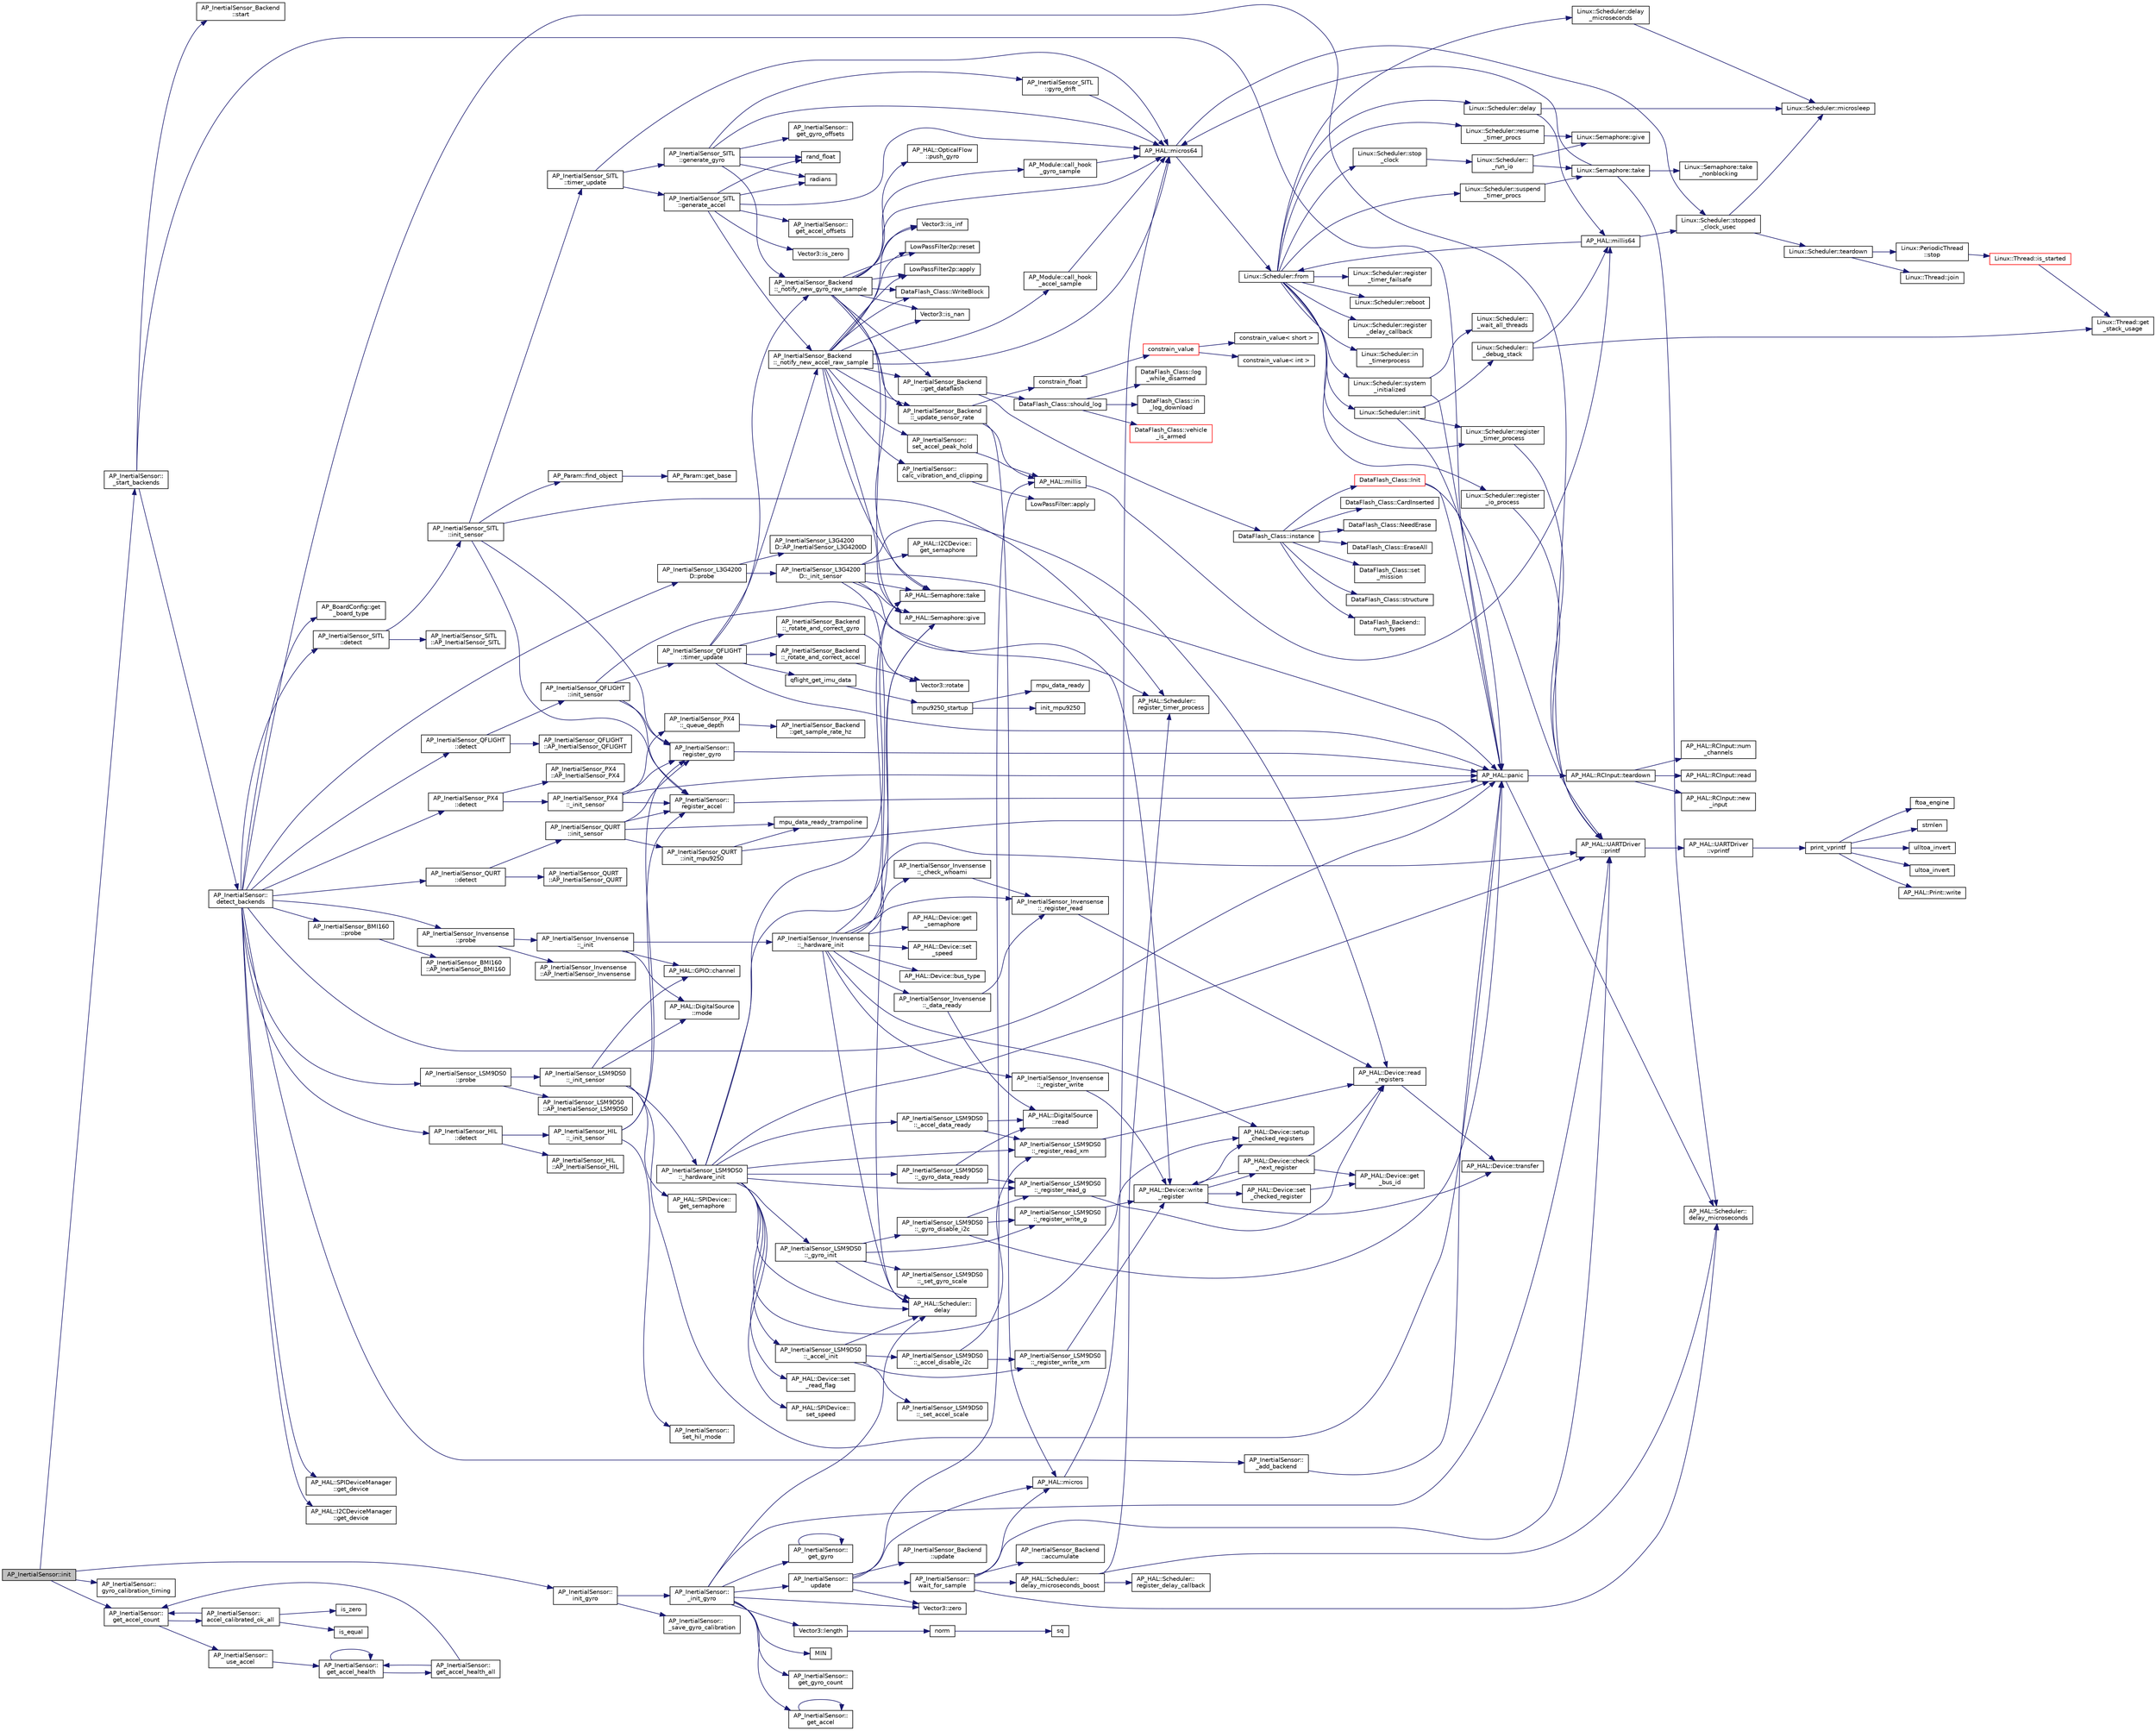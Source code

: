 digraph "AP_InertialSensor::init"
{
 // INTERACTIVE_SVG=YES
  edge [fontname="Helvetica",fontsize="10",labelfontname="Helvetica",labelfontsize="10"];
  node [fontname="Helvetica",fontsize="10",shape=record];
  rankdir="LR";
  Node1 [label="AP_InertialSensor::init",height=0.2,width=0.4,color="black", fillcolor="grey75", style="filled", fontcolor="black"];
  Node1 -> Node2 [color="midnightblue",fontsize="10",style="solid",fontname="Helvetica"];
  Node2 [label="AP_InertialSensor::\l_start_backends",height=0.2,width=0.4,color="black", fillcolor="white", style="filled",URL="$classAP__InertialSensor.html#a9949b7e301b0d7a5f3e59385d2e8d97a"];
  Node2 -> Node3 [color="midnightblue",fontsize="10",style="solid",fontname="Helvetica"];
  Node3 [label="AP_InertialSensor::\ldetect_backends",height=0.2,width=0.4,color="black", fillcolor="white", style="filled",URL="$classAP__InertialSensor.html#a8967734e82a4f472c6d8ddd8db656804"];
  Node3 -> Node4 [color="midnightblue",fontsize="10",style="solid",fontname="Helvetica"];
  Node4 [label="AP_InertialSensor::\l_add_backend",height=0.2,width=0.4,color="black", fillcolor="white", style="filled",URL="$classAP__InertialSensor.html#a3f4ee8162ce5427946348ca9f5f9dcb7"];
  Node4 -> Node5 [color="midnightblue",fontsize="10",style="solid",fontname="Helvetica"];
  Node5 [label="AP_HAL::panic",height=0.2,width=0.4,color="black", fillcolor="white", style="filled",URL="$namespaceAP__HAL.html#a71832f03d849a0c088f04fc98d3c8143"];
  Node5 -> Node6 [color="midnightblue",fontsize="10",style="solid",fontname="Helvetica"];
  Node6 [label="AP_HAL::RCInput::teardown",height=0.2,width=0.4,color="black", fillcolor="white", style="filled",URL="$classAP__HAL_1_1RCInput.html#a2bea13d38f2b9ae8bf5193a3a69f0a31"];
  Node6 -> Node7 [color="midnightblue",fontsize="10",style="solid",fontname="Helvetica"];
  Node7 [label="AP_HAL::RCInput::new\l_input",height=0.2,width=0.4,color="black", fillcolor="white", style="filled",URL="$classAP__HAL_1_1RCInput.html#aee1fade33080edef83dd7db0fad0f7da"];
  Node6 -> Node8 [color="midnightblue",fontsize="10",style="solid",fontname="Helvetica"];
  Node8 [label="AP_HAL::RCInput::num\l_channels",height=0.2,width=0.4,color="black", fillcolor="white", style="filled",URL="$classAP__HAL_1_1RCInput.html#ae55f959c6115c1f41783af3a2b6c4fcd"];
  Node6 -> Node9 [color="midnightblue",fontsize="10",style="solid",fontname="Helvetica"];
  Node9 [label="AP_HAL::RCInput::read",height=0.2,width=0.4,color="black", fillcolor="white", style="filled",URL="$classAP__HAL_1_1RCInput.html#a078fd7e6d2e6a899009ec674a8e03498"];
  Node5 -> Node10 [color="midnightblue",fontsize="10",style="solid",fontname="Helvetica"];
  Node10 [label="AP_HAL::Scheduler::\ldelay_microseconds",height=0.2,width=0.4,color="black", fillcolor="white", style="filled",URL="$classAP__HAL_1_1Scheduler.html#a78c4f1b1f192ac1c99544b6cc8f099b0"];
  Node3 -> Node11 [color="midnightblue",fontsize="10",style="solid",fontname="Helvetica"];
  Node11 [label="AP_InertialSensor_HIL\l::detect",height=0.2,width=0.4,color="black", fillcolor="white", style="filled",URL="$classAP__InertialSensor__HIL.html#abf98ef11debee955ccdc346e87ee520a"];
  Node11 -> Node12 [color="midnightblue",fontsize="10",style="solid",fontname="Helvetica"];
  Node12 [label="AP_InertialSensor_HIL\l::AP_InertialSensor_HIL",height=0.2,width=0.4,color="black", fillcolor="white", style="filled",URL="$classAP__InertialSensor__HIL.html#a9acde39917b18c364e43399f5265480a"];
  Node11 -> Node13 [color="midnightblue",fontsize="10",style="solid",fontname="Helvetica"];
  Node13 [label="AP_InertialSensor_HIL\l::_init_sensor",height=0.2,width=0.4,color="black", fillcolor="white", style="filled",URL="$classAP__InertialSensor__HIL.html#a4b07d4eaf8ae80cb603617a33843afca"];
  Node13 -> Node14 [color="midnightblue",fontsize="10",style="solid",fontname="Helvetica"];
  Node14 [label="AP_InertialSensor::\lregister_gyro",height=0.2,width=0.4,color="black", fillcolor="white", style="filled",URL="$classAP__InertialSensor.html#aa112654466199fa7ba51b2471fefdbd7"];
  Node14 -> Node5 [color="midnightblue",fontsize="10",style="solid",fontname="Helvetica"];
  Node13 -> Node15 [color="midnightblue",fontsize="10",style="solid",fontname="Helvetica"];
  Node15 [label="AP_InertialSensor::\lregister_accel",height=0.2,width=0.4,color="black", fillcolor="white", style="filled",URL="$classAP__InertialSensor.html#a17706ae4e3ef55200ee8b1e5c4ead7ec"];
  Node15 -> Node5 [color="midnightblue",fontsize="10",style="solid",fontname="Helvetica"];
  Node13 -> Node16 [color="midnightblue",fontsize="10",style="solid",fontname="Helvetica"];
  Node16 [label="AP_InertialSensor::\lset_hil_mode",height=0.2,width=0.4,color="black", fillcolor="white", style="filled",URL="$classAP__InertialSensor.html#af26d20af4d59052beb786e684fdd4e65"];
  Node3 -> Node17 [color="midnightblue",fontsize="10",style="solid",fontname="Helvetica"];
  Node17 [label="AP_InertialSensor_SITL\l::detect",height=0.2,width=0.4,color="black", fillcolor="white", style="filled",URL="$classAP__InertialSensor__SITL.html#abc6d58b49a9c2dc04f884f46d948e8ed"];
  Node17 -> Node18 [color="midnightblue",fontsize="10",style="solid",fontname="Helvetica"];
  Node18 [label="AP_InertialSensor_SITL\l::AP_InertialSensor_SITL",height=0.2,width=0.4,color="black", fillcolor="white", style="filled",URL="$classAP__InertialSensor__SITL.html#a60603018eb0ed4e95f94700ccbdfe30b"];
  Node17 -> Node19 [color="midnightblue",fontsize="10",style="solid",fontname="Helvetica"];
  Node19 [label="AP_InertialSensor_SITL\l::init_sensor",height=0.2,width=0.4,color="black", fillcolor="white", style="filled",URL="$classAP__InertialSensor__SITL.html#ac44870551356848abea08bc23b2a3015"];
  Node19 -> Node20 [color="midnightblue",fontsize="10",style="solid",fontname="Helvetica"];
  Node20 [label="AP_Param::find_object",height=0.2,width=0.4,color="black", fillcolor="white", style="filled",URL="$classAP__Param.html#aa5d92cdeea6e6e79ab39f3adb69fc52b"];
  Node20 -> Node21 [color="midnightblue",fontsize="10",style="solid",fontname="Helvetica"];
  Node21 [label="AP_Param::get_base",height=0.2,width=0.4,color="black", fillcolor="white", style="filled",URL="$classAP__Param.html#a1dcc7820ea51e29cfb762387a9212818"];
  Node19 -> Node14 [color="midnightblue",fontsize="10",style="solid",fontname="Helvetica"];
  Node19 -> Node15 [color="midnightblue",fontsize="10",style="solid",fontname="Helvetica"];
  Node19 -> Node22 [color="midnightblue",fontsize="10",style="solid",fontname="Helvetica"];
  Node22 [label="AP_HAL::Scheduler::\lregister_timer_process",height=0.2,width=0.4,color="black", fillcolor="white", style="filled",URL="$classAP__HAL_1_1Scheduler.html#ac2c4230957d5dbd3c2fd104af2794b4f"];
  Node19 -> Node23 [color="midnightblue",fontsize="10",style="solid",fontname="Helvetica"];
  Node23 [label="AP_InertialSensor_SITL\l::timer_update",height=0.2,width=0.4,color="black", fillcolor="white", style="filled",URL="$classAP__InertialSensor__SITL.html#acb53ee7c91782608c30ff3e1c5af13e6"];
  Node23 -> Node24 [color="midnightblue",fontsize="10",style="solid",fontname="Helvetica"];
  Node24 [label="AP_HAL::micros64",height=0.2,width=0.4,color="black", fillcolor="white", style="filled",URL="$namespaceAP__HAL.html#a7aa0ce7625c9680e30ff4a99940907a5"];
  Node24 -> Node25 [color="midnightblue",fontsize="10",style="solid",fontname="Helvetica"];
  Node25 [label="Linux::Scheduler::from",height=0.2,width=0.4,color="black", fillcolor="white", style="filled",URL="$classLinux_1_1Scheduler.html#a53ecaae0fdc72f85bd57c4b0cff93653"];
  Node25 -> Node26 [color="midnightblue",fontsize="10",style="solid",fontname="Helvetica"];
  Node26 [label="Linux::Scheduler::init",height=0.2,width=0.4,color="black", fillcolor="white", style="filled",URL="$classLinux_1_1Scheduler.html#a3d77c332e051c28c83fb07757e7100bd"];
  Node26 -> Node5 [color="midnightblue",fontsize="10",style="solid",fontname="Helvetica"];
  Node26 -> Node27 [color="midnightblue",fontsize="10",style="solid",fontname="Helvetica"];
  Node27 [label="Linux::Scheduler::register\l_timer_process",height=0.2,width=0.4,color="black", fillcolor="white", style="filled",URL="$classLinux_1_1Scheduler.html#a02a34a123dfebaf360f7010745e1e646"];
  Node27 -> Node28 [color="midnightblue",fontsize="10",style="solid",fontname="Helvetica"];
  Node28 [label="AP_HAL::UARTDriver\l::printf",height=0.2,width=0.4,color="black", fillcolor="white", style="filled",URL="$classAP__HAL_1_1UARTDriver.html#a6ceedc792594e59fc7d80b39a435f027"];
  Node28 -> Node29 [color="midnightblue",fontsize="10",style="solid",fontname="Helvetica"];
  Node29 [label="AP_HAL::UARTDriver\l::vprintf",height=0.2,width=0.4,color="black", fillcolor="white", style="filled",URL="$classAP__HAL_1_1UARTDriver.html#aa8abfb6d6641299472c29ac1edde559f"];
  Node29 -> Node30 [color="midnightblue",fontsize="10",style="solid",fontname="Helvetica"];
  Node30 [label="print_vprintf",height=0.2,width=0.4,color="black", fillcolor="white", style="filled",URL="$print__vprintf_8cpp.html#a1534eaeab54696df96975b56d9f49212"];
  Node30 -> Node31 [color="midnightblue",fontsize="10",style="solid",fontname="Helvetica"];
  Node31 [label="AP_HAL::Print::write",height=0.2,width=0.4,color="black", fillcolor="white", style="filled",URL="$classAP__HAL_1_1Print.html#acc65391952a43334f8f5c9bef341f501"];
  Node30 -> Node32 [color="midnightblue",fontsize="10",style="solid",fontname="Helvetica"];
  Node32 [label="ftoa_engine",height=0.2,width=0.4,color="black", fillcolor="white", style="filled",URL="$ftoa__engine_8cpp.html#a1c28234da8f20b43c85890d4bb452947"];
  Node30 -> Node33 [color="midnightblue",fontsize="10",style="solid",fontname="Helvetica"];
  Node33 [label="strnlen",height=0.2,width=0.4,color="black", fillcolor="white", style="filled",URL="$replace_8cpp.html#a880bcc7b85a09e6254691bebd5344b51"];
  Node30 -> Node34 [color="midnightblue",fontsize="10",style="solid",fontname="Helvetica"];
  Node34 [label="ulltoa_invert",height=0.2,width=0.4,color="black", fillcolor="white", style="filled",URL="$utoa__invert_8cpp.html#a34926f552460b47c414ec4d83b32815c"];
  Node30 -> Node35 [color="midnightblue",fontsize="10",style="solid",fontname="Helvetica"];
  Node35 [label="ultoa_invert",height=0.2,width=0.4,color="black", fillcolor="white", style="filled",URL="$utoa__invert_8cpp.html#a5d99bba8e697c1e11da489d88fca8559"];
  Node26 -> Node36 [color="midnightblue",fontsize="10",style="solid",fontname="Helvetica"];
  Node36 [label="Linux::Scheduler::\l_debug_stack",height=0.2,width=0.4,color="black", fillcolor="white", style="filled",URL="$classLinux_1_1Scheduler.html#a163eb7b285c95b1b1d036fc61d723910"];
  Node36 -> Node37 [color="midnightblue",fontsize="10",style="solid",fontname="Helvetica"];
  Node37 [label="AP_HAL::millis64",height=0.2,width=0.4,color="black", fillcolor="white", style="filled",URL="$namespaceAP__HAL.html#a59336c5fceaf28a76d1df1581a87a25d"];
  Node37 -> Node25 [color="midnightblue",fontsize="10",style="solid",fontname="Helvetica"];
  Node37 -> Node38 [color="midnightblue",fontsize="10",style="solid",fontname="Helvetica"];
  Node38 [label="Linux::Scheduler::stopped\l_clock_usec",height=0.2,width=0.4,color="black", fillcolor="white", style="filled",URL="$classLinux_1_1Scheduler.html#a682b4c34f330f66db5ab4aa5d96e13f9"];
  Node38 -> Node39 [color="midnightblue",fontsize="10",style="solid",fontname="Helvetica"];
  Node39 [label="Linux::Scheduler::microsleep",height=0.2,width=0.4,color="black", fillcolor="white", style="filled",URL="$classLinux_1_1Scheduler.html#a647872aff158b510c56862f51f951538"];
  Node38 -> Node40 [color="midnightblue",fontsize="10",style="solid",fontname="Helvetica"];
  Node40 [label="Linux::Scheduler::teardown",height=0.2,width=0.4,color="black", fillcolor="white", style="filled",URL="$classLinux_1_1Scheduler.html#ab373a83d818679432520ea881044b2a7"];
  Node40 -> Node41 [color="midnightblue",fontsize="10",style="solid",fontname="Helvetica"];
  Node41 [label="Linux::PeriodicThread\l::stop",height=0.2,width=0.4,color="black", fillcolor="white", style="filled",URL="$classLinux_1_1PeriodicThread.html#a136aaf6e713f63b246fc4a2905e6e9a1"];
  Node41 -> Node42 [color="midnightblue",fontsize="10",style="solid",fontname="Helvetica"];
  Node42 [label="Linux::Thread::is_started",height=0.2,width=0.4,color="red", fillcolor="white", style="filled",URL="$classLinux_1_1Thread.html#a240d7b48a9a8eb43638f67295a1819e5"];
  Node42 -> Node43 [color="midnightblue",fontsize="10",style="solid",fontname="Helvetica"];
  Node43 [label="Linux::Thread::get\l_stack_usage",height=0.2,width=0.4,color="black", fillcolor="white", style="filled",URL="$classLinux_1_1Thread.html#a6884970a0811ae21953c57fb98aa6e96"];
  Node40 -> Node44 [color="midnightblue",fontsize="10",style="solid",fontname="Helvetica"];
  Node44 [label="Linux::Thread::join",height=0.2,width=0.4,color="black", fillcolor="white", style="filled",URL="$classLinux_1_1Thread.html#a32b7d184279634922e2f3b23b584fbcd"];
  Node36 -> Node43 [color="midnightblue",fontsize="10",style="solid",fontname="Helvetica"];
  Node25 -> Node45 [color="midnightblue",fontsize="10",style="solid",fontname="Helvetica"];
  Node45 [label="Linux::Scheduler::delay",height=0.2,width=0.4,color="black", fillcolor="white", style="filled",URL="$classLinux_1_1Scheduler.html#a14f3239ecbb9889823b20dc9de655c2f"];
  Node45 -> Node37 [color="midnightblue",fontsize="10",style="solid",fontname="Helvetica"];
  Node45 -> Node39 [color="midnightblue",fontsize="10",style="solid",fontname="Helvetica"];
  Node25 -> Node46 [color="midnightblue",fontsize="10",style="solid",fontname="Helvetica"];
  Node46 [label="Linux::Scheduler::delay\l_microseconds",height=0.2,width=0.4,color="black", fillcolor="white", style="filled",URL="$classLinux_1_1Scheduler.html#a4cffd5bcba0175bf49c7aa75ff3bf09a"];
  Node46 -> Node39 [color="midnightblue",fontsize="10",style="solid",fontname="Helvetica"];
  Node25 -> Node47 [color="midnightblue",fontsize="10",style="solid",fontname="Helvetica"];
  Node47 [label="Linux::Scheduler::register\l_delay_callback",height=0.2,width=0.4,color="black", fillcolor="white", style="filled",URL="$classLinux_1_1Scheduler.html#a5cb50b637d5fd3e5f9220bc23db0fb3f"];
  Node25 -> Node27 [color="midnightblue",fontsize="10",style="solid",fontname="Helvetica"];
  Node25 -> Node48 [color="midnightblue",fontsize="10",style="solid",fontname="Helvetica"];
  Node48 [label="Linux::Scheduler::register\l_io_process",height=0.2,width=0.4,color="black", fillcolor="white", style="filled",URL="$classLinux_1_1Scheduler.html#aa2be97cb8686d72cc322fb38f69a940c"];
  Node48 -> Node28 [color="midnightblue",fontsize="10",style="solid",fontname="Helvetica"];
  Node25 -> Node49 [color="midnightblue",fontsize="10",style="solid",fontname="Helvetica"];
  Node49 [label="Linux::Scheduler::suspend\l_timer_procs",height=0.2,width=0.4,color="black", fillcolor="white", style="filled",URL="$classLinux_1_1Scheduler.html#abba967d02c28cb0b16a7cebbff9bc6d6"];
  Node49 -> Node50 [color="midnightblue",fontsize="10",style="solid",fontname="Helvetica"];
  Node50 [label="Linux::Semaphore::take",height=0.2,width=0.4,color="black", fillcolor="white", style="filled",URL="$classLinux_1_1Semaphore.html#afc4c8706abb7e68aa4001ea372dc614e"];
  Node50 -> Node51 [color="midnightblue",fontsize="10",style="solid",fontname="Helvetica"];
  Node51 [label="Linux::Semaphore::take\l_nonblocking",height=0.2,width=0.4,color="black", fillcolor="white", style="filled",URL="$classLinux_1_1Semaphore.html#a561b4f40f3a76335f1a686c2aed526f9"];
  Node50 -> Node24 [color="midnightblue",fontsize="10",style="solid",fontname="Helvetica"];
  Node50 -> Node10 [color="midnightblue",fontsize="10",style="solid",fontname="Helvetica"];
  Node25 -> Node52 [color="midnightblue",fontsize="10",style="solid",fontname="Helvetica"];
  Node52 [label="Linux::Scheduler::resume\l_timer_procs",height=0.2,width=0.4,color="black", fillcolor="white", style="filled",URL="$classLinux_1_1Scheduler.html#aee4e701b92cb4721c4de1bfcdcded70c"];
  Node52 -> Node53 [color="midnightblue",fontsize="10",style="solid",fontname="Helvetica"];
  Node53 [label="Linux::Semaphore::give",height=0.2,width=0.4,color="black", fillcolor="white", style="filled",URL="$classLinux_1_1Semaphore.html#a216f91636f64b57b59d43ef64af91624"];
  Node25 -> Node54 [color="midnightblue",fontsize="10",style="solid",fontname="Helvetica"];
  Node54 [label="Linux::Scheduler::in\l_timerprocess",height=0.2,width=0.4,color="black", fillcolor="white", style="filled",URL="$classLinux_1_1Scheduler.html#af23753e7c6bfa97553db215a64235455"];
  Node25 -> Node55 [color="midnightblue",fontsize="10",style="solid",fontname="Helvetica"];
  Node55 [label="Linux::Scheduler::register\l_timer_failsafe",height=0.2,width=0.4,color="black", fillcolor="white", style="filled",URL="$classLinux_1_1Scheduler.html#ac193459e3575c7a0588fdc72250c2044"];
  Node25 -> Node56 [color="midnightblue",fontsize="10",style="solid",fontname="Helvetica"];
  Node56 [label="Linux::Scheduler::system\l_initialized",height=0.2,width=0.4,color="black", fillcolor="white", style="filled",URL="$classLinux_1_1Scheduler.html#ad6070a7ee637adf5101b1e6b6efbf8f6"];
  Node56 -> Node5 [color="midnightblue",fontsize="10",style="solid",fontname="Helvetica"];
  Node56 -> Node57 [color="midnightblue",fontsize="10",style="solid",fontname="Helvetica"];
  Node57 [label="Linux::Scheduler::\l_wait_all_threads",height=0.2,width=0.4,color="black", fillcolor="white", style="filled",URL="$classLinux_1_1Scheduler.html#ac52c8da3f1f4fd79c50bd64379daf399"];
  Node25 -> Node58 [color="midnightblue",fontsize="10",style="solid",fontname="Helvetica"];
  Node58 [label="Linux::Scheduler::reboot",height=0.2,width=0.4,color="black", fillcolor="white", style="filled",URL="$classLinux_1_1Scheduler.html#ae72cfa66c849ffd882ef518c35c71e69"];
  Node25 -> Node59 [color="midnightblue",fontsize="10",style="solid",fontname="Helvetica"];
  Node59 [label="Linux::Scheduler::stop\l_clock",height=0.2,width=0.4,color="black", fillcolor="white", style="filled",URL="$classLinux_1_1Scheduler.html#a392aebafcdfe9a812e4db4b7a9dcce9c"];
  Node59 -> Node60 [color="midnightblue",fontsize="10",style="solid",fontname="Helvetica"];
  Node60 [label="Linux::Scheduler::\l_run_io",height=0.2,width=0.4,color="black", fillcolor="white", style="filled",URL="$classLinux_1_1Scheduler.html#a70b024d7d0886bf47b46cc3ee310d638"];
  Node60 -> Node50 [color="midnightblue",fontsize="10",style="solid",fontname="Helvetica"];
  Node60 -> Node53 [color="midnightblue",fontsize="10",style="solid",fontname="Helvetica"];
  Node24 -> Node38 [color="midnightblue",fontsize="10",style="solid",fontname="Helvetica"];
  Node23 -> Node61 [color="midnightblue",fontsize="10",style="solid",fontname="Helvetica"];
  Node61 [label="AP_InertialSensor_SITL\l::generate_accel",height=0.2,width=0.4,color="black", fillcolor="white", style="filled",URL="$classAP__InertialSensor__SITL.html#a8d6b8277285c6e8b6013585f403cd588"];
  Node61 -> Node62 [color="midnightblue",fontsize="10",style="solid",fontname="Helvetica"];
  Node62 [label="rand_float",height=0.2,width=0.4,color="black", fillcolor="white", style="filled",URL="$AP__Math_8cpp.html#ab7fb2f11772d144a53f0e75d0615d715"];
  Node61 -> Node63 [color="midnightblue",fontsize="10",style="solid",fontname="Helvetica"];
  Node63 [label="Vector3::is_zero",height=0.2,width=0.4,color="black", fillcolor="white", style="filled",URL="$classVector3.html#a0a3015b68acc33e5ca34bbe122d7fc66"];
  Node61 -> Node64 [color="midnightblue",fontsize="10",style="solid",fontname="Helvetica"];
  Node64 [label="radians",height=0.2,width=0.4,color="black", fillcolor="white", style="filled",URL="$AP__Math_8h.html#a75b14352ec1c95a8276af9a0813cfdc3"];
  Node61 -> Node65 [color="midnightblue",fontsize="10",style="solid",fontname="Helvetica"];
  Node65 [label="AP_InertialSensor::\lget_accel_offsets",height=0.2,width=0.4,color="black", fillcolor="white", style="filled",URL="$classAP__InertialSensor.html#a676ecc5140643be71813993fa62bf6f0"];
  Node61 -> Node66 [color="midnightblue",fontsize="10",style="solid",fontname="Helvetica"];
  Node66 [label="AP_InertialSensor_Backend\l::_notify_new_accel_raw_sample",height=0.2,width=0.4,color="black", fillcolor="white", style="filled",URL="$classAP__InertialSensor__Backend.html#a330d2242c139a6ec3e94e0dd7379df7c"];
  Node66 -> Node67 [color="midnightblue",fontsize="10",style="solid",fontname="Helvetica"];
  Node67 [label="AP_InertialSensor_Backend\l::_update_sensor_rate",height=0.2,width=0.4,color="black", fillcolor="white", style="filled",URL="$classAP__InertialSensor__Backend.html#aa5fffdafc41848b971e3639eef787a2b"];
  Node67 -> Node68 [color="midnightblue",fontsize="10",style="solid",fontname="Helvetica"];
  Node68 [label="AP_HAL::micros",height=0.2,width=0.4,color="black", fillcolor="white", style="filled",URL="$namespaceAP__HAL.html#a8293355e35887733b1fd151aef08a787"];
  Node68 -> Node24 [color="midnightblue",fontsize="10",style="solid",fontname="Helvetica"];
  Node67 -> Node69 [color="midnightblue",fontsize="10",style="solid",fontname="Helvetica"];
  Node69 [label="AP_HAL::millis",height=0.2,width=0.4,color="black", fillcolor="white", style="filled",URL="$namespaceAP__HAL.html#a77dffbb18891996280308e21316ec186"];
  Node69 -> Node37 [color="midnightblue",fontsize="10",style="solid",fontname="Helvetica"];
  Node67 -> Node70 [color="midnightblue",fontsize="10",style="solid",fontname="Helvetica"];
  Node70 [label="constrain_float",height=0.2,width=0.4,color="black", fillcolor="white", style="filled",URL="$AP__Math_8h.html#ad525609d9dba6ffa556a0fbf08a3f9b4"];
  Node70 -> Node71 [color="midnightblue",fontsize="10",style="solid",fontname="Helvetica"];
  Node71 [label="constrain_value",height=0.2,width=0.4,color="red", fillcolor="white", style="filled",URL="$AP__Math_8h.html#a20e8f8671c282c69c1954652b6d61585"];
  Node71 -> Node72 [color="midnightblue",fontsize="10",style="solid",fontname="Helvetica"];
  Node72 [label="constrain_value\< int \>",height=0.2,width=0.4,color="black", fillcolor="white", style="filled",URL="$AP__Math_8cpp.html#a37e8e901754cb9c8e53a8e3030c82c50"];
  Node71 -> Node73 [color="midnightblue",fontsize="10",style="solid",fontname="Helvetica"];
  Node73 [label="constrain_value\< short \>",height=0.2,width=0.4,color="black", fillcolor="white", style="filled",URL="$AP__Math_8cpp.html#afdbe107ec1987d318a6347816fbf2b89"];
  Node66 -> Node74 [color="midnightblue",fontsize="10",style="solid",fontname="Helvetica"];
  Node74 [label="AP_Module::call_hook\l_accel_sample",height=0.2,width=0.4,color="black", fillcolor="white", style="filled",URL="$classAP__Module.html#a2bfac6076fb8ce6b9d0a4d9265cff408"];
  Node74 -> Node24 [color="midnightblue",fontsize="10",style="solid",fontname="Helvetica"];
  Node66 -> Node75 [color="midnightblue",fontsize="10",style="solid",fontname="Helvetica"];
  Node75 [label="AP_InertialSensor::\lcalc_vibration_and_clipping",height=0.2,width=0.4,color="black", fillcolor="white", style="filled",URL="$classAP__InertialSensor.html#a49643a308463775eb7f7f3d8be13a034"];
  Node75 -> Node76 [color="midnightblue",fontsize="10",style="solid",fontname="Helvetica"];
  Node76 [label="LowPassFilter::apply",height=0.2,width=0.4,color="black", fillcolor="white", style="filled",URL="$classLowPassFilter.html#aa390849d2e18ff3287f92b89d8657841"];
  Node66 -> Node77 [color="midnightblue",fontsize="10",style="solid",fontname="Helvetica"];
  Node77 [label="AP_HAL::Semaphore::take",height=0.2,width=0.4,color="black", fillcolor="white", style="filled",URL="$classAP__HAL_1_1Semaphore.html#abd3a0affad8bb211981a979f30386589"];
  Node66 -> Node78 [color="midnightblue",fontsize="10",style="solid",fontname="Helvetica"];
  Node78 [label="LowPassFilter2p::apply",height=0.2,width=0.4,color="black", fillcolor="white", style="filled",URL="$classLowPassFilter2p.html#a98a931a77f5b12f13ecb84fd57a4b7d4"];
  Node66 -> Node79 [color="midnightblue",fontsize="10",style="solid",fontname="Helvetica"];
  Node79 [label="Vector3::is_nan",height=0.2,width=0.4,color="black", fillcolor="white", style="filled",URL="$classVector3.html#a076ee3d40e645623b54650cca5ae6df7"];
  Node66 -> Node80 [color="midnightblue",fontsize="10",style="solid",fontname="Helvetica"];
  Node80 [label="Vector3::is_inf",height=0.2,width=0.4,color="black", fillcolor="white", style="filled",URL="$classVector3.html#aa62985d395985b7047835c5fc6ab8092"];
  Node66 -> Node81 [color="midnightblue",fontsize="10",style="solid",fontname="Helvetica"];
  Node81 [label="LowPassFilter2p::reset",height=0.2,width=0.4,color="black", fillcolor="white", style="filled",URL="$classLowPassFilter2p.html#af1bb2eb09cd16b94660d8187ffb7d99b"];
  Node66 -> Node82 [color="midnightblue",fontsize="10",style="solid",fontname="Helvetica"];
  Node82 [label="AP_InertialSensor::\lset_accel_peak_hold",height=0.2,width=0.4,color="black", fillcolor="white", style="filled",URL="$classAP__InertialSensor.html#ab6c1ac320a391b320ddaa5ad27265b53"];
  Node82 -> Node69 [color="midnightblue",fontsize="10",style="solid",fontname="Helvetica"];
  Node66 -> Node83 [color="midnightblue",fontsize="10",style="solid",fontname="Helvetica"];
  Node83 [label="AP_HAL::Semaphore::give",height=0.2,width=0.4,color="black", fillcolor="white", style="filled",URL="$classAP__HAL_1_1Semaphore.html#afcdbf03d5bea9d83037acc93bfaea7ce"];
  Node66 -> Node84 [color="midnightblue",fontsize="10",style="solid",fontname="Helvetica"];
  Node84 [label="AP_InertialSensor_Backend\l::get_dataflash",height=0.2,width=0.4,color="black", fillcolor="white", style="filled",URL="$classAP__InertialSensor__Backend.html#a6c878a16f5530684e2e1644a374756ca"];
  Node84 -> Node85 [color="midnightblue",fontsize="10",style="solid",fontname="Helvetica"];
  Node85 [label="DataFlash_Class::instance",height=0.2,width=0.4,color="black", fillcolor="white", style="filled",URL="$classDataFlash__Class.html#af898b7f68e05b5d2a6eaf53d2c178983"];
  Node85 -> Node86 [color="midnightblue",fontsize="10",style="solid",fontname="Helvetica"];
  Node86 [label="DataFlash_Class::set\l_mission",height=0.2,width=0.4,color="black", fillcolor="white", style="filled",URL="$classDataFlash__Class.html#a95bf3cac993c1ee326acc6447e99d875"];
  Node85 -> Node87 [color="midnightblue",fontsize="10",style="solid",fontname="Helvetica"];
  Node87 [label="DataFlash_Class::Init",height=0.2,width=0.4,color="red", fillcolor="white", style="filled",URL="$classDataFlash__Class.html#aabebe7ff9db07e2890274fceaa81b063"];
  Node87 -> Node5 [color="midnightblue",fontsize="10",style="solid",fontname="Helvetica"];
  Node87 -> Node28 [color="midnightblue",fontsize="10",style="solid",fontname="Helvetica"];
  Node85 -> Node88 [color="midnightblue",fontsize="10",style="solid",fontname="Helvetica"];
  Node88 [label="DataFlash_Class::structure",height=0.2,width=0.4,color="black", fillcolor="white", style="filled",URL="$classDataFlash__Class.html#a7ac0e748bbc5c6e72645bb6245257600"];
  Node85 -> Node89 [color="midnightblue",fontsize="10",style="solid",fontname="Helvetica"];
  Node89 [label="DataFlash_Backend::\lnum_types",height=0.2,width=0.4,color="black", fillcolor="white", style="filled",URL="$classDataFlash__Backend.html#a33e7a1703d68bd91ac6782bb10b209f8"];
  Node85 -> Node90 [color="midnightblue",fontsize="10",style="solid",fontname="Helvetica"];
  Node90 [label="DataFlash_Class::CardInserted",height=0.2,width=0.4,color="black", fillcolor="white", style="filled",URL="$classDataFlash__Class.html#a1d18bc15f196f1deb794f9ebd4878da8"];
  Node85 -> Node91 [color="midnightblue",fontsize="10",style="solid",fontname="Helvetica"];
  Node91 [label="DataFlash_Class::NeedErase",height=0.2,width=0.4,color="black", fillcolor="white", style="filled",URL="$classDataFlash__Class.html#a803c6dd673a2eaac58eea2012e57ea17"];
  Node85 -> Node92 [color="midnightblue",fontsize="10",style="solid",fontname="Helvetica"];
  Node92 [label="DataFlash_Class::EraseAll",height=0.2,width=0.4,color="black", fillcolor="white", style="filled",URL="$classDataFlash__Class.html#a53a4a975a3813e9f58ddaaa3b5865a4a"];
  Node84 -> Node93 [color="midnightblue",fontsize="10",style="solid",fontname="Helvetica"];
  Node93 [label="DataFlash_Class::should_log",height=0.2,width=0.4,color="black", fillcolor="white", style="filled",URL="$classDataFlash__Class.html#ad12449b59acdcf6b040af55907089eed"];
  Node93 -> Node94 [color="midnightblue",fontsize="10",style="solid",fontname="Helvetica"];
  Node94 [label="DataFlash_Class::vehicle\l_is_armed",height=0.2,width=0.4,color="red", fillcolor="white", style="filled",URL="$classDataFlash__Class.html#a4ae8e6be0f866326253600ba95a20a47"];
  Node93 -> Node95 [color="midnightblue",fontsize="10",style="solid",fontname="Helvetica"];
  Node95 [label="DataFlash_Class::log\l_while_disarmed",height=0.2,width=0.4,color="black", fillcolor="white", style="filled",URL="$classDataFlash__Class.html#a5e32434ddf454a074dd9638d87e1d934"];
  Node93 -> Node96 [color="midnightblue",fontsize="10",style="solid",fontname="Helvetica"];
  Node96 [label="DataFlash_Class::in\l_log_download",height=0.2,width=0.4,color="black", fillcolor="white", style="filled",URL="$classDataFlash__Class.html#ad0423e11354e9670b7595701fafb7340"];
  Node66 -> Node24 [color="midnightblue",fontsize="10",style="solid",fontname="Helvetica"];
  Node66 -> Node97 [color="midnightblue",fontsize="10",style="solid",fontname="Helvetica"];
  Node97 [label="DataFlash_Class::WriteBlock",height=0.2,width=0.4,color="black", fillcolor="white", style="filled",URL="$classDataFlash__Class.html#aed2efc0f40e155bce78f0a9719279bd0"];
  Node61 -> Node24 [color="midnightblue",fontsize="10",style="solid",fontname="Helvetica"];
  Node23 -> Node98 [color="midnightblue",fontsize="10",style="solid",fontname="Helvetica"];
  Node98 [label="AP_InertialSensor_SITL\l::generate_gyro",height=0.2,width=0.4,color="black", fillcolor="white", style="filled",URL="$classAP__InertialSensor__SITL.html#a884efe3040d8e915376390a36d778398"];
  Node98 -> Node64 [color="midnightblue",fontsize="10",style="solid",fontname="Helvetica"];
  Node98 -> Node99 [color="midnightblue",fontsize="10",style="solid",fontname="Helvetica"];
  Node99 [label="AP_InertialSensor_SITL\l::gyro_drift",height=0.2,width=0.4,color="black", fillcolor="white", style="filled",URL="$classAP__InertialSensor__SITL.html#a8ddcc9af2f03212fc176901e8588b978"];
  Node99 -> Node24 [color="midnightblue",fontsize="10",style="solid",fontname="Helvetica"];
  Node98 -> Node62 [color="midnightblue",fontsize="10",style="solid",fontname="Helvetica"];
  Node98 -> Node100 [color="midnightblue",fontsize="10",style="solid",fontname="Helvetica"];
  Node100 [label="AP_InertialSensor::\lget_gyro_offsets",height=0.2,width=0.4,color="black", fillcolor="white", style="filled",URL="$classAP__InertialSensor.html#a5b17cd4d4b6156fc012976bb5617aa9a"];
  Node98 -> Node101 [color="midnightblue",fontsize="10",style="solid",fontname="Helvetica"];
  Node101 [label="AP_InertialSensor_Backend\l::_notify_new_gyro_raw_sample",height=0.2,width=0.4,color="black", fillcolor="white", style="filled",URL="$classAP__InertialSensor__Backend.html#a32a5d3f083aae76feb1f3e9cbf3cc095"];
  Node101 -> Node67 [color="midnightblue",fontsize="10",style="solid",fontname="Helvetica"];
  Node101 -> Node102 [color="midnightblue",fontsize="10",style="solid",fontname="Helvetica"];
  Node102 [label="AP_Module::call_hook\l_gyro_sample",height=0.2,width=0.4,color="black", fillcolor="white", style="filled",URL="$classAP__Module.html#a4a00c59686d662eb6ead3dce8a56068d"];
  Node102 -> Node24 [color="midnightblue",fontsize="10",style="solid",fontname="Helvetica"];
  Node101 -> Node103 [color="midnightblue",fontsize="10",style="solid",fontname="Helvetica"];
  Node103 [label="AP_HAL::OpticalFlow\l::push_gyro",height=0.2,width=0.4,color="black", fillcolor="white", style="filled",URL="$classAP__HAL_1_1OpticalFlow.html#ae8cd07861adfa776808629206420bdb3"];
  Node101 -> Node77 [color="midnightblue",fontsize="10",style="solid",fontname="Helvetica"];
  Node101 -> Node78 [color="midnightblue",fontsize="10",style="solid",fontname="Helvetica"];
  Node101 -> Node79 [color="midnightblue",fontsize="10",style="solid",fontname="Helvetica"];
  Node101 -> Node80 [color="midnightblue",fontsize="10",style="solid",fontname="Helvetica"];
  Node101 -> Node81 [color="midnightblue",fontsize="10",style="solid",fontname="Helvetica"];
  Node101 -> Node83 [color="midnightblue",fontsize="10",style="solid",fontname="Helvetica"];
  Node101 -> Node84 [color="midnightblue",fontsize="10",style="solid",fontname="Helvetica"];
  Node101 -> Node24 [color="midnightblue",fontsize="10",style="solid",fontname="Helvetica"];
  Node101 -> Node97 [color="midnightblue",fontsize="10",style="solid",fontname="Helvetica"];
  Node98 -> Node24 [color="midnightblue",fontsize="10",style="solid",fontname="Helvetica"];
  Node3 -> Node104 [color="midnightblue",fontsize="10",style="solid",fontname="Helvetica"];
  Node104 [label="AP_InertialSensor_Invensense\l::probe",height=0.2,width=0.4,color="black", fillcolor="white", style="filled",URL="$classAP__InertialSensor__Invensense.html#a8097ce7e76464929d323cfc339ed4ac4"];
  Node104 -> Node105 [color="midnightblue",fontsize="10",style="solid",fontname="Helvetica"];
  Node105 [label="AP_InertialSensor_Invensense\l::AP_InertialSensor_Invensense",height=0.2,width=0.4,color="black", fillcolor="white", style="filled",URL="$classAP__InertialSensor__Invensense.html#a97e4364fb212a0f6e4282a318579ea54"];
  Node104 -> Node106 [color="midnightblue",fontsize="10",style="solid",fontname="Helvetica"];
  Node106 [label="AP_InertialSensor_Invensense\l::_init",height=0.2,width=0.4,color="black", fillcolor="white", style="filled",URL="$classAP__InertialSensor__Invensense.html#aa1f73d88f390dc33a024e74d418fcdbb"];
  Node106 -> Node107 [color="midnightblue",fontsize="10",style="solid",fontname="Helvetica"];
  Node107 [label="AP_HAL::GPIO::channel",height=0.2,width=0.4,color="black", fillcolor="white", style="filled",URL="$classAP__HAL_1_1GPIO.html#a4e8955091af056240f447b68b76725bb"];
  Node106 -> Node108 [color="midnightblue",fontsize="10",style="solid",fontname="Helvetica"];
  Node108 [label="AP_HAL::DigitalSource\l::mode",height=0.2,width=0.4,color="black", fillcolor="white", style="filled",URL="$classAP__HAL_1_1DigitalSource.html#af16b96dab1499f30659a1fd892df6c2d"];
  Node106 -> Node109 [color="midnightblue",fontsize="10",style="solid",fontname="Helvetica"];
  Node109 [label="AP_InertialSensor_Invensense\l::_hardware_init",height=0.2,width=0.4,color="black", fillcolor="white", style="filled",URL="$classAP__InertialSensor__Invensense.html#a21cdfb1a680c3a9ef39a8b0de574551d"];
  Node109 -> Node110 [color="midnightblue",fontsize="10",style="solid",fontname="Helvetica"];
  Node110 [label="AP_HAL::Device::get\l_semaphore",height=0.2,width=0.4,color="black", fillcolor="white", style="filled",URL="$classAP__HAL_1_1Device.html#a9cfca3d6c720115b4c77b21b64a2b8af"];
  Node109 -> Node77 [color="midnightblue",fontsize="10",style="solid",fontname="Helvetica"];
  Node109 -> Node111 [color="midnightblue",fontsize="10",style="solid",fontname="Helvetica"];
  Node111 [label="AP_HAL::Device::setup\l_checked_registers",height=0.2,width=0.4,color="black", fillcolor="white", style="filled",URL="$classAP__HAL_1_1Device.html#a4bad879386bd93b7f2340bff1437d041"];
  Node109 -> Node112 [color="midnightblue",fontsize="10",style="solid",fontname="Helvetica"];
  Node112 [label="AP_HAL::Device::set\l_speed",height=0.2,width=0.4,color="black", fillcolor="white", style="filled",URL="$classAP__HAL_1_1Device.html#ab8df2848215253ccd70298be7bb52339"];
  Node109 -> Node113 [color="midnightblue",fontsize="10",style="solid",fontname="Helvetica"];
  Node113 [label="AP_InertialSensor_Invensense\l::_check_whoami",height=0.2,width=0.4,color="black", fillcolor="white", style="filled",URL="$classAP__InertialSensor__Invensense.html#a0404ba143b7451a0ffb09b410733881b"];
  Node113 -> Node114 [color="midnightblue",fontsize="10",style="solid",fontname="Helvetica"];
  Node114 [label="AP_InertialSensor_Invensense\l::_register_read",height=0.2,width=0.4,color="black", fillcolor="white", style="filled",URL="$classAP__InertialSensor__Invensense.html#ab3565db6e0296bc0515f6d02f80ffade"];
  Node114 -> Node115 [color="midnightblue",fontsize="10",style="solid",fontname="Helvetica"];
  Node115 [label="AP_HAL::Device::read\l_registers",height=0.2,width=0.4,color="black", fillcolor="white", style="filled",URL="$classAP__HAL_1_1Device.html#a66215f964cfb5c7421effdb88a749550"];
  Node115 -> Node116 [color="midnightblue",fontsize="10",style="solid",fontname="Helvetica"];
  Node116 [label="AP_HAL::Device::transfer",height=0.2,width=0.4,color="black", fillcolor="white", style="filled",URL="$classAP__HAL_1_1Device.html#a2af24b5f93b678af718b65a606e538b0"];
  Node109 -> Node83 [color="midnightblue",fontsize="10",style="solid",fontname="Helvetica"];
  Node109 -> Node114 [color="midnightblue",fontsize="10",style="solid",fontname="Helvetica"];
  Node109 -> Node117 [color="midnightblue",fontsize="10",style="solid",fontname="Helvetica"];
  Node117 [label="AP_InertialSensor_Invensense\l::_register_write",height=0.2,width=0.4,color="black", fillcolor="white", style="filled",URL="$classAP__InertialSensor__Invensense.html#ab650abe4789bb0eef9a4c34812e5603e"];
  Node117 -> Node118 [color="midnightblue",fontsize="10",style="solid",fontname="Helvetica"];
  Node118 [label="AP_HAL::Device::write\l_register",height=0.2,width=0.4,color="black", fillcolor="white", style="filled",URL="$classAP__HAL_1_1Device.html#a450d2427d58c09d75c8268f8b808c37b"];
  Node118 -> Node119 [color="midnightblue",fontsize="10",style="solid",fontname="Helvetica"];
  Node119 [label="AP_HAL::Device::set\l_checked_register",height=0.2,width=0.4,color="black", fillcolor="white", style="filled",URL="$classAP__HAL_1_1Device.html#a44b62acec2c1c5d8bf8b9c07f5fe7192"];
  Node119 -> Node120 [color="midnightblue",fontsize="10",style="solid",fontname="Helvetica"];
  Node120 [label="AP_HAL::Device::get\l_bus_id",height=0.2,width=0.4,color="black", fillcolor="white", style="filled",URL="$classAP__HAL_1_1Device.html#a682fd556614308cb02773e94ec8e4b26"];
  Node118 -> Node116 [color="midnightblue",fontsize="10",style="solid",fontname="Helvetica"];
  Node118 -> Node111 [color="midnightblue",fontsize="10",style="solid",fontname="Helvetica"];
  Node118 -> Node121 [color="midnightblue",fontsize="10",style="solid",fontname="Helvetica"];
  Node121 [label="AP_HAL::Device::check\l_next_register",height=0.2,width=0.4,color="black", fillcolor="white", style="filled",URL="$classAP__HAL_1_1Device.html#a81202d89062b62f93bf8d13fa30a86d0"];
  Node121 -> Node115 [color="midnightblue",fontsize="10",style="solid",fontname="Helvetica"];
  Node121 -> Node120 [color="midnightblue",fontsize="10",style="solid",fontname="Helvetica"];
  Node121 -> Node118 [color="midnightblue",fontsize="10",style="solid",fontname="Helvetica"];
  Node109 -> Node122 [color="midnightblue",fontsize="10",style="solid",fontname="Helvetica"];
  Node122 [label="AP_HAL::Scheduler::\ldelay",height=0.2,width=0.4,color="black", fillcolor="white", style="filled",URL="$classAP__HAL_1_1Scheduler.html#ab3175e2e6223ccfe82f957e41cc12b26"];
  Node109 -> Node123 [color="midnightblue",fontsize="10",style="solid",fontname="Helvetica"];
  Node123 [label="AP_HAL::Device::bus_type",height=0.2,width=0.4,color="black", fillcolor="white", style="filled",URL="$classAP__HAL_1_1Device.html#a0e51c1247cf5f1ed2d689263d9c48eae"];
  Node109 -> Node124 [color="midnightblue",fontsize="10",style="solid",fontname="Helvetica"];
  Node124 [label="AP_InertialSensor_Invensense\l::_data_ready",height=0.2,width=0.4,color="black", fillcolor="white", style="filled",URL="$classAP__InertialSensor__Invensense.html#a425c8c056c2e606f472b8c49f4ad99b2"];
  Node124 -> Node125 [color="midnightblue",fontsize="10",style="solid",fontname="Helvetica"];
  Node125 [label="AP_HAL::DigitalSource\l::read",height=0.2,width=0.4,color="black", fillcolor="white", style="filled",URL="$classAP__HAL_1_1DigitalSource.html#a6d155c0e1088e7b045b075c34bc2a13e"];
  Node124 -> Node114 [color="midnightblue",fontsize="10",style="solid",fontname="Helvetica"];
  Node109 -> Node28 [color="midnightblue",fontsize="10",style="solid",fontname="Helvetica"];
  Node3 -> Node126 [color="midnightblue",fontsize="10",style="solid",fontname="Helvetica"];
  Node126 [label="AP_HAL::SPIDeviceManager\l::get_device",height=0.2,width=0.4,color="black", fillcolor="white", style="filled",URL="$classAP__HAL_1_1SPIDeviceManager.html#a84c4a9ff2ae0cdaa9a0bc8a3f0939893"];
  Node3 -> Node127 [color="midnightblue",fontsize="10",style="solid",fontname="Helvetica"];
  Node127 [label="AP_HAL::I2CDeviceManager\l::get_device",height=0.2,width=0.4,color="black", fillcolor="white", style="filled",URL="$classAP__HAL_1_1I2CDeviceManager.html#a28e5d1449e177f16962dd7ccc94df443"];
  Node3 -> Node128 [color="midnightblue",fontsize="10",style="solid",fontname="Helvetica"];
  Node128 [label="AP_BoardConfig::get\l_board_type",height=0.2,width=0.4,color="black", fillcolor="white", style="filled",URL="$classAP__BoardConfig.html#a8a3185c191ab40fd95ceeadd8a5b0cf9"];
  Node3 -> Node129 [color="midnightblue",fontsize="10",style="solid",fontname="Helvetica"];
  Node129 [label="AP_InertialSensor_LSM9DS0\l::probe",height=0.2,width=0.4,color="black", fillcolor="white", style="filled",URL="$classAP__InertialSensor__LSM9DS0.html#a6db12d4ebd2c0ad24a75a80aca711db2"];
  Node129 -> Node130 [color="midnightblue",fontsize="10",style="solid",fontname="Helvetica"];
  Node130 [label="AP_InertialSensor_LSM9DS0\l::AP_InertialSensor_LSM9DS0",height=0.2,width=0.4,color="black", fillcolor="white", style="filled",URL="$classAP__InertialSensor__LSM9DS0.html#ae22cedf8c3c61fc38e9a18e5142110a8"];
  Node129 -> Node131 [color="midnightblue",fontsize="10",style="solid",fontname="Helvetica"];
  Node131 [label="AP_InertialSensor_LSM9DS0\l::_init_sensor",height=0.2,width=0.4,color="black", fillcolor="white", style="filled",URL="$classAP__InertialSensor__LSM9DS0.html#a62227996a40da07a9733ace45b6b0c71"];
  Node131 -> Node132 [color="midnightblue",fontsize="10",style="solid",fontname="Helvetica"];
  Node132 [label="AP_HAL::SPIDevice::\lget_semaphore",height=0.2,width=0.4,color="black", fillcolor="white", style="filled",URL="$classAP__HAL_1_1SPIDevice.html#af41e5987b93020cd1c50f8e0954e3d7f"];
  Node131 -> Node107 [color="midnightblue",fontsize="10",style="solid",fontname="Helvetica"];
  Node131 -> Node5 [color="midnightblue",fontsize="10",style="solid",fontname="Helvetica"];
  Node131 -> Node108 [color="midnightblue",fontsize="10",style="solid",fontname="Helvetica"];
  Node131 -> Node133 [color="midnightblue",fontsize="10",style="solid",fontname="Helvetica"];
  Node133 [label="AP_InertialSensor_LSM9DS0\l::_hardware_init",height=0.2,width=0.4,color="black", fillcolor="white", style="filled",URL="$classAP__InertialSensor__LSM9DS0.html#acb102d8d40344dc71c8332ddbb45cb73"];
  Node133 -> Node77 [color="midnightblue",fontsize="10",style="solid",fontname="Helvetica"];
  Node133 -> Node134 [color="midnightblue",fontsize="10",style="solid",fontname="Helvetica"];
  Node134 [label="AP_HAL::Device::set\l_read_flag",height=0.2,width=0.4,color="black", fillcolor="white", style="filled",URL="$classAP__HAL_1_1Device.html#a6c8b7e6a3f0370d19a1c7868a36a5363"];
  Node133 -> Node135 [color="midnightblue",fontsize="10",style="solid",fontname="Helvetica"];
  Node135 [label="AP_InertialSensor_LSM9DS0\l::_register_read_g",height=0.2,width=0.4,color="black", fillcolor="white", style="filled",URL="$classAP__InertialSensor__LSM9DS0.html#a9471a5e1bd8764e4b66b071017e6885c"];
  Node135 -> Node115 [color="midnightblue",fontsize="10",style="solid",fontname="Helvetica"];
  Node133 -> Node28 [color="midnightblue",fontsize="10",style="solid",fontname="Helvetica"];
  Node133 -> Node136 [color="midnightblue",fontsize="10",style="solid",fontname="Helvetica"];
  Node136 [label="AP_InertialSensor_LSM9DS0\l::_register_read_xm",height=0.2,width=0.4,color="black", fillcolor="white", style="filled",URL="$classAP__InertialSensor__LSM9DS0.html#ab9f65816db245bc851eee9ef4548295e"];
  Node136 -> Node115 [color="midnightblue",fontsize="10",style="solid",fontname="Helvetica"];
  Node133 -> Node111 [color="midnightblue",fontsize="10",style="solid",fontname="Helvetica"];
  Node133 -> Node137 [color="midnightblue",fontsize="10",style="solid",fontname="Helvetica"];
  Node137 [label="AP_HAL::SPIDevice::\lset_speed",height=0.2,width=0.4,color="black", fillcolor="white", style="filled",URL="$classAP__HAL_1_1SPIDevice.html#ac9e6496ba15d047117d7e9dbf980d0f9"];
  Node133 -> Node138 [color="midnightblue",fontsize="10",style="solid",fontname="Helvetica"];
  Node138 [label="AP_InertialSensor_LSM9DS0\l::_gyro_init",height=0.2,width=0.4,color="black", fillcolor="white", style="filled",URL="$classAP__InertialSensor__LSM9DS0.html#a3ea0c053fc2c57d0fd57f78011c6959a"];
  Node138 -> Node139 [color="midnightblue",fontsize="10",style="solid",fontname="Helvetica"];
  Node139 [label="AP_InertialSensor_LSM9DS0\l::_gyro_disable_i2c",height=0.2,width=0.4,color="black", fillcolor="white", style="filled",URL="$classAP__InertialSensor__LSM9DS0.html#ad73f9082af348d0efa5dc44ff21718b6"];
  Node139 -> Node135 [color="midnightblue",fontsize="10",style="solid",fontname="Helvetica"];
  Node139 -> Node140 [color="midnightblue",fontsize="10",style="solid",fontname="Helvetica"];
  Node140 [label="AP_InertialSensor_LSM9DS0\l::_register_write_g",height=0.2,width=0.4,color="black", fillcolor="white", style="filled",URL="$classAP__InertialSensor__LSM9DS0.html#ade811c5be7fd258cac5ef5a7ed65f7fc"];
  Node140 -> Node118 [color="midnightblue",fontsize="10",style="solid",fontname="Helvetica"];
  Node139 -> Node5 [color="midnightblue",fontsize="10",style="solid",fontname="Helvetica"];
  Node138 -> Node122 [color="midnightblue",fontsize="10",style="solid",fontname="Helvetica"];
  Node138 -> Node140 [color="midnightblue",fontsize="10",style="solid",fontname="Helvetica"];
  Node138 -> Node141 [color="midnightblue",fontsize="10",style="solid",fontname="Helvetica"];
  Node141 [label="AP_InertialSensor_LSM9DS0\l::_set_gyro_scale",height=0.2,width=0.4,color="black", fillcolor="white", style="filled",URL="$classAP__InertialSensor__LSM9DS0.html#a075494af8d8d41e2e130fb11e224a3cb"];
  Node133 -> Node142 [color="midnightblue",fontsize="10",style="solid",fontname="Helvetica"];
  Node142 [label="AP_InertialSensor_LSM9DS0\l::_accel_init",height=0.2,width=0.4,color="black", fillcolor="white", style="filled",URL="$classAP__InertialSensor__LSM9DS0.html#aaf475e872a0f8700eeaae195ea69f097"];
  Node142 -> Node143 [color="midnightblue",fontsize="10",style="solid",fontname="Helvetica"];
  Node143 [label="AP_InertialSensor_LSM9DS0\l::_accel_disable_i2c",height=0.2,width=0.4,color="black", fillcolor="white", style="filled",URL="$classAP__InertialSensor__LSM9DS0.html#a187f65cbf8ce4549baf7c52349ac721f"];
  Node143 -> Node136 [color="midnightblue",fontsize="10",style="solid",fontname="Helvetica"];
  Node143 -> Node144 [color="midnightblue",fontsize="10",style="solid",fontname="Helvetica"];
  Node144 [label="AP_InertialSensor_LSM9DS0\l::_register_write_xm",height=0.2,width=0.4,color="black", fillcolor="white", style="filled",URL="$classAP__InertialSensor__LSM9DS0.html#add7c74ac246770ed2912f0d6efe64703"];
  Node144 -> Node118 [color="midnightblue",fontsize="10",style="solid",fontname="Helvetica"];
  Node142 -> Node122 [color="midnightblue",fontsize="10",style="solid",fontname="Helvetica"];
  Node142 -> Node144 [color="midnightblue",fontsize="10",style="solid",fontname="Helvetica"];
  Node142 -> Node145 [color="midnightblue",fontsize="10",style="solid",fontname="Helvetica"];
  Node145 [label="AP_InertialSensor_LSM9DS0\l::_set_accel_scale",height=0.2,width=0.4,color="black", fillcolor="white", style="filled",URL="$classAP__InertialSensor__LSM9DS0.html#a817da7e3f5b91c983fefec3c81b3ccae"];
  Node133 -> Node122 [color="midnightblue",fontsize="10",style="solid",fontname="Helvetica"];
  Node133 -> Node146 [color="midnightblue",fontsize="10",style="solid",fontname="Helvetica"];
  Node146 [label="AP_InertialSensor_LSM9DS0\l::_accel_data_ready",height=0.2,width=0.4,color="black", fillcolor="white", style="filled",URL="$classAP__InertialSensor__LSM9DS0.html#aec37c46f246a7d601507f1d533e4f7b5"];
  Node146 -> Node125 [color="midnightblue",fontsize="10",style="solid",fontname="Helvetica"];
  Node146 -> Node136 [color="midnightblue",fontsize="10",style="solid",fontname="Helvetica"];
  Node133 -> Node147 [color="midnightblue",fontsize="10",style="solid",fontname="Helvetica"];
  Node147 [label="AP_InertialSensor_LSM9DS0\l::_gyro_data_ready",height=0.2,width=0.4,color="black", fillcolor="white", style="filled",URL="$classAP__InertialSensor__LSM9DS0.html#ad7f55ec578a4b246947539cf8ed5b0a5"];
  Node147 -> Node125 [color="midnightblue",fontsize="10",style="solid",fontname="Helvetica"];
  Node147 -> Node135 [color="midnightblue",fontsize="10",style="solid",fontname="Helvetica"];
  Node133 -> Node83 [color="midnightblue",fontsize="10",style="solid",fontname="Helvetica"];
  Node3 -> Node148 [color="midnightblue",fontsize="10",style="solid",fontname="Helvetica"];
  Node148 [label="AP_InertialSensor_PX4\l::detect",height=0.2,width=0.4,color="black", fillcolor="white", style="filled",URL="$classAP__InertialSensor__PX4.html#a7e0a8d5f569f58343aa4d2c1c217a3bc"];
  Node148 -> Node149 [color="midnightblue",fontsize="10",style="solid",fontname="Helvetica"];
  Node149 [label="AP_InertialSensor_PX4\l::AP_InertialSensor_PX4",height=0.2,width=0.4,color="black", fillcolor="white", style="filled",URL="$classAP__InertialSensor__PX4.html#a39c9d67669457b2dddc73209bec40957"];
  Node148 -> Node150 [color="midnightblue",fontsize="10",style="solid",fontname="Helvetica"];
  Node150 [label="AP_InertialSensor_PX4\l::_init_sensor",height=0.2,width=0.4,color="black", fillcolor="white", style="filled",URL="$classAP__InertialSensor__PX4.html#a1151175435b1b3c211040058fe5462d9"];
  Node150 -> Node151 [color="midnightblue",fontsize="10",style="solid",fontname="Helvetica"];
  Node151 [label="AP_InertialSensor_PX4\l::_queue_depth",height=0.2,width=0.4,color="black", fillcolor="white", style="filled",URL="$classAP__InertialSensor__PX4.html#a741122dbb9c2c53f63d42d0719424a65"];
  Node151 -> Node152 [color="midnightblue",fontsize="10",style="solid",fontname="Helvetica"];
  Node152 [label="AP_InertialSensor_Backend\l::get_sample_rate_hz",height=0.2,width=0.4,color="black", fillcolor="white", style="filled",URL="$classAP__InertialSensor__Backend.html#a28b3bb23c5310c8691b897875523d75c"];
  Node150 -> Node5 [color="midnightblue",fontsize="10",style="solid",fontname="Helvetica"];
  Node150 -> Node14 [color="midnightblue",fontsize="10",style="solid",fontname="Helvetica"];
  Node150 -> Node15 [color="midnightblue",fontsize="10",style="solid",fontname="Helvetica"];
  Node3 -> Node153 [color="midnightblue",fontsize="10",style="solid",fontname="Helvetica"];
  Node153 [label="AP_InertialSensor_L3G4200\lD::probe",height=0.2,width=0.4,color="black", fillcolor="white", style="filled",URL="$classAP__InertialSensor__L3G4200D.html#aa262f132b6aabdab5fda4cb9a730655a"];
  Node153 -> Node154 [color="midnightblue",fontsize="10",style="solid",fontname="Helvetica"];
  Node154 [label="AP_InertialSensor_L3G4200\lD::AP_InertialSensor_L3G4200D",height=0.2,width=0.4,color="black", fillcolor="white", style="filled",URL="$classAP__InertialSensor__L3G4200D.html#a60b469ef03ce620ccdf125da71b71afd"];
  Node153 -> Node155 [color="midnightblue",fontsize="10",style="solid",fontname="Helvetica"];
  Node155 [label="AP_InertialSensor_L3G4200\lD::_init_sensor",height=0.2,width=0.4,color="black", fillcolor="white", style="filled",URL="$classAP__InertialSensor__L3G4200D.html#a07cf1b9e451fac96b1ac87c05fcde397"];
  Node155 -> Node156 [color="midnightblue",fontsize="10",style="solid",fontname="Helvetica"];
  Node156 [label="AP_HAL::I2CDevice::\lget_semaphore",height=0.2,width=0.4,color="black", fillcolor="white", style="filled",URL="$classAP__HAL_1_1I2CDevice.html#aecaa17329f98d50d437e53507b1e5c77"];
  Node155 -> Node77 [color="midnightblue",fontsize="10",style="solid",fontname="Helvetica"];
  Node155 -> Node115 [color="midnightblue",fontsize="10",style="solid",fontname="Helvetica"];
  Node155 -> Node5 [color="midnightblue",fontsize="10",style="solid",fontname="Helvetica"];
  Node155 -> Node118 [color="midnightblue",fontsize="10",style="solid",fontname="Helvetica"];
  Node155 -> Node122 [color="midnightblue",fontsize="10",style="solid",fontname="Helvetica"];
  Node155 -> Node83 [color="midnightblue",fontsize="10",style="solid",fontname="Helvetica"];
  Node3 -> Node157 [color="midnightblue",fontsize="10",style="solid",fontname="Helvetica"];
  Node157 [label="AP_InertialSensor_QFLIGHT\l::detect",height=0.2,width=0.4,color="black", fillcolor="white", style="filled",URL="$classAP__InertialSensor__QFLIGHT.html#aa0bf9146609415c6ecefacdcb336574c"];
  Node157 -> Node158 [color="midnightblue",fontsize="10",style="solid",fontname="Helvetica"];
  Node158 [label="AP_InertialSensor_QFLIGHT\l::AP_InertialSensor_QFLIGHT",height=0.2,width=0.4,color="black", fillcolor="white", style="filled",URL="$classAP__InertialSensor__QFLIGHT.html#a1cac1cda0924941aea6fee92b2123f1e"];
  Node157 -> Node159 [color="midnightblue",fontsize="10",style="solid",fontname="Helvetica"];
  Node159 [label="AP_InertialSensor_QFLIGHT\l::init_sensor",height=0.2,width=0.4,color="black", fillcolor="white", style="filled",URL="$classAP__InertialSensor__QFLIGHT.html#abdba074dae77ff53a2e616499b5cd01c"];
  Node159 -> Node14 [color="midnightblue",fontsize="10",style="solid",fontname="Helvetica"];
  Node159 -> Node15 [color="midnightblue",fontsize="10",style="solid",fontname="Helvetica"];
  Node159 -> Node22 [color="midnightblue",fontsize="10",style="solid",fontname="Helvetica"];
  Node159 -> Node160 [color="midnightblue",fontsize="10",style="solid",fontname="Helvetica"];
  Node160 [label="AP_InertialSensor_QFLIGHT\l::timer_update",height=0.2,width=0.4,color="black", fillcolor="white", style="filled",URL="$classAP__InertialSensor__QFLIGHT.html#a995eedfc1f2c8c01d00815aed816db6d"];
  Node160 -> Node5 [color="midnightblue",fontsize="10",style="solid",fontname="Helvetica"];
  Node160 -> Node161 [color="midnightblue",fontsize="10",style="solid",fontname="Helvetica"];
  Node161 [label="qflight_get_imu_data",height=0.2,width=0.4,color="black", fillcolor="white", style="filled",URL="$dsp__functions_8cpp.html#ae2a97cf19af073d3e4ee012ae213eebd"];
  Node161 -> Node162 [color="midnightblue",fontsize="10",style="solid",fontname="Helvetica"];
  Node162 [label="mpu9250_startup",height=0.2,width=0.4,color="black", fillcolor="white", style="filled",URL="$dsp__functions_8cpp.html#a6cf3b9192bd944a67dd87d23bfdffd48"];
  Node162 -> Node163 [color="midnightblue",fontsize="10",style="solid",fontname="Helvetica"];
  Node163 [label="init_mpu9250",height=0.2,width=0.4,color="black", fillcolor="white", style="filled",URL="$dsp__functions_8cpp.html#a48d0fcb508bdcfa298d483b64985ff77"];
  Node162 -> Node164 [color="midnightblue",fontsize="10",style="solid",fontname="Helvetica"];
  Node164 [label="mpu_data_ready",height=0.2,width=0.4,color="black", fillcolor="white", style="filled",URL="$dsp__functions_8cpp.html#a77b42a3e30eaf93f78d716f40152a4d9"];
  Node160 -> Node165 [color="midnightblue",fontsize="10",style="solid",fontname="Helvetica"];
  Node165 [label="AP_InertialSensor_Backend\l::_rotate_and_correct_accel",height=0.2,width=0.4,color="black", fillcolor="white", style="filled",URL="$classAP__InertialSensor__Backend.html#a12e2c1d206fcd62c683165312c836a50"];
  Node165 -> Node166 [color="midnightblue",fontsize="10",style="solid",fontname="Helvetica"];
  Node166 [label="Vector3::rotate",height=0.2,width=0.4,color="black", fillcolor="white", style="filled",URL="$classVector3.html#a53d5701ae2db9492944550927279b7b8"];
  Node160 -> Node167 [color="midnightblue",fontsize="10",style="solid",fontname="Helvetica"];
  Node167 [label="AP_InertialSensor_Backend\l::_rotate_and_correct_gyro",height=0.2,width=0.4,color="black", fillcolor="white", style="filled",URL="$classAP__InertialSensor__Backend.html#a6b5d3fdd263b6737d8116257d2ea05c4"];
  Node167 -> Node166 [color="midnightblue",fontsize="10",style="solid",fontname="Helvetica"];
  Node160 -> Node66 [color="midnightblue",fontsize="10",style="solid",fontname="Helvetica"];
  Node160 -> Node101 [color="midnightblue",fontsize="10",style="solid",fontname="Helvetica"];
  Node3 -> Node168 [color="midnightblue",fontsize="10",style="solid",fontname="Helvetica"];
  Node168 [label="AP_InertialSensor_QURT\l::detect",height=0.2,width=0.4,color="black", fillcolor="white", style="filled",URL="$classAP__InertialSensor__QURT.html#a772881b810d34e41607d961e84cbe899"];
  Node168 -> Node169 [color="midnightblue",fontsize="10",style="solid",fontname="Helvetica"];
  Node169 [label="AP_InertialSensor_QURT\l::AP_InertialSensor_QURT",height=0.2,width=0.4,color="black", fillcolor="white", style="filled",URL="$classAP__InertialSensor__QURT.html#a41171d53adc712c9f02e00a3961b728e"];
  Node168 -> Node170 [color="midnightblue",fontsize="10",style="solid",fontname="Helvetica"];
  Node170 [label="AP_InertialSensor_QURT\l::init_sensor",height=0.2,width=0.4,color="black", fillcolor="white", style="filled",URL="$classAP__InertialSensor__QURT.html#a17a6ef58bc7d09f4e4c2676859094707"];
  Node170 -> Node14 [color="midnightblue",fontsize="10",style="solid",fontname="Helvetica"];
  Node170 -> Node15 [color="midnightblue",fontsize="10",style="solid",fontname="Helvetica"];
  Node170 -> Node171 [color="midnightblue",fontsize="10",style="solid",fontname="Helvetica"];
  Node171 [label="AP_InertialSensor_QURT\l::init_mpu9250",height=0.2,width=0.4,color="black", fillcolor="white", style="filled",URL="$classAP__InertialSensor__QURT.html#a1507c9d0d837fb1b25901267ab5e54cf"];
  Node171 -> Node5 [color="midnightblue",fontsize="10",style="solid",fontname="Helvetica"];
  Node171 -> Node172 [color="midnightblue",fontsize="10",style="solid",fontname="Helvetica"];
  Node172 [label="mpu_data_ready_trampoline",height=0.2,width=0.4,color="black", fillcolor="white", style="filled",URL="$AP__InertialSensor__QURT_8cpp.html#a28687e44344aa92d99461d43a4427de5"];
  Node170 -> Node172 [color="midnightblue",fontsize="10",style="solid",fontname="Helvetica"];
  Node3 -> Node28 [color="midnightblue",fontsize="10",style="solid",fontname="Helvetica"];
  Node3 -> Node173 [color="midnightblue",fontsize="10",style="solid",fontname="Helvetica"];
  Node173 [label="AP_InertialSensor_BMI160\l::probe",height=0.2,width=0.4,color="black", fillcolor="white", style="filled",URL="$classAP__InertialSensor__BMI160.html#a100e98e0955c2b2a9d72fb594aa3e616"];
  Node173 -> Node174 [color="midnightblue",fontsize="10",style="solid",fontname="Helvetica"];
  Node174 [label="AP_InertialSensor_BMI160\l::AP_InertialSensor_BMI160",height=0.2,width=0.4,color="black", fillcolor="white", style="filled",URL="$classAP__InertialSensor__BMI160.html#ae4e71f062fda88596bf6abf70b9ab299"];
  Node3 -> Node5 [color="midnightblue",fontsize="10",style="solid",fontname="Helvetica"];
  Node2 -> Node175 [color="midnightblue",fontsize="10",style="solid",fontname="Helvetica"];
  Node175 [label="AP_InertialSensor_Backend\l::start",height=0.2,width=0.4,color="black", fillcolor="white", style="filled",URL="$classAP__InertialSensor__Backend.html#a359c6b8d74c13e735210d3602d793215"];
  Node2 -> Node5 [color="midnightblue",fontsize="10",style="solid",fontname="Helvetica"];
  Node1 -> Node176 [color="midnightblue",fontsize="10",style="solid",fontname="Helvetica"];
  Node176 [label="AP_InertialSensor::\lget_accel_count",height=0.2,width=0.4,color="black", fillcolor="white", style="filled",URL="$classAP__InertialSensor.html#ac57331a5046d45016ef900726e1be2fb"];
  Node176 -> Node177 [color="midnightblue",fontsize="10",style="solid",fontname="Helvetica"];
  Node177 [label="AP_InertialSensor::\laccel_calibrated_ok_all",height=0.2,width=0.4,color="black", fillcolor="white", style="filled",URL="$classAP__InertialSensor.html#ac671d4d4176eb2b74d82149efc1f940d"];
  Node177 -> Node176 [color="midnightblue",fontsize="10",style="solid",fontname="Helvetica"];
  Node177 -> Node178 [color="midnightblue",fontsize="10",style="solid",fontname="Helvetica"];
  Node178 [label="is_equal",height=0.2,width=0.4,color="black", fillcolor="white", style="filled",URL="$AP__Math_8cpp.html#accbd9f8bbc0adacd51efa66fad490c24"];
  Node177 -> Node179 [color="midnightblue",fontsize="10",style="solid",fontname="Helvetica"];
  Node179 [label="is_zero",height=0.2,width=0.4,color="black", fillcolor="white", style="filled",URL="$AP__Math_8h.html#a2a12cce483e9b870da70d30406d82c60"];
  Node176 -> Node180 [color="midnightblue",fontsize="10",style="solid",fontname="Helvetica"];
  Node180 [label="AP_InertialSensor::\luse_accel",height=0.2,width=0.4,color="black", fillcolor="white", style="filled",URL="$classAP__InertialSensor.html#a733bdee49ff9e3f1a911874469a1a3ac"];
  Node180 -> Node181 [color="midnightblue",fontsize="10",style="solid",fontname="Helvetica"];
  Node181 [label="AP_InertialSensor::\lget_accel_health",height=0.2,width=0.4,color="black", fillcolor="white", style="filled",URL="$classAP__InertialSensor.html#ad62d78eafa668b24e1969ee38a4aa882"];
  Node181 -> Node181 [color="midnightblue",fontsize="10",style="solid",fontname="Helvetica"];
  Node181 -> Node182 [color="midnightblue",fontsize="10",style="solid",fontname="Helvetica"];
  Node182 [label="AP_InertialSensor::\lget_accel_health_all",height=0.2,width=0.4,color="black", fillcolor="white", style="filled",URL="$classAP__InertialSensor.html#a430f2a39baf404728deb8c2cfd87ba98"];
  Node182 -> Node176 [color="midnightblue",fontsize="10",style="solid",fontname="Helvetica"];
  Node182 -> Node181 [color="midnightblue",fontsize="10",style="solid",fontname="Helvetica"];
  Node1 -> Node183 [color="midnightblue",fontsize="10",style="solid",fontname="Helvetica"];
  Node183 [label="AP_InertialSensor::\lgyro_calibration_timing",height=0.2,width=0.4,color="black", fillcolor="white", style="filled",URL="$classAP__InertialSensor.html#aad1ebfa88bc943e8ed92509a382f2180"];
  Node1 -> Node184 [color="midnightblue",fontsize="10",style="solid",fontname="Helvetica"];
  Node184 [label="AP_InertialSensor::\linit_gyro",height=0.2,width=0.4,color="black", fillcolor="white", style="filled",URL="$classAP__InertialSensor.html#a424609d1eb3dc8473040c9e6f87771ad"];
  Node184 -> Node185 [color="midnightblue",fontsize="10",style="solid",fontname="Helvetica"];
  Node185 [label="AP_InertialSensor::\l_init_gyro",height=0.2,width=0.4,color="black", fillcolor="white", style="filled",URL="$classAP__InertialSensor.html#a8744303832541bef0025d9698468938c"];
  Node185 -> Node186 [color="midnightblue",fontsize="10",style="solid",fontname="Helvetica"];
  Node186 [label="MIN",height=0.2,width=0.4,color="black", fillcolor="white", style="filled",URL="$AP__Math_8h.html#a6b187a3fa1e9f663e89175e7e8e213d6"];
  Node185 -> Node187 [color="midnightblue",fontsize="10",style="solid",fontname="Helvetica"];
  Node187 [label="AP_InertialSensor::\lget_gyro_count",height=0.2,width=0.4,color="black", fillcolor="white", style="filled",URL="$classAP__InertialSensor.html#aef7fac4fe6ae817ed325f9e35735e94d"];
  Node185 -> Node28 [color="midnightblue",fontsize="10",style="solid",fontname="Helvetica"];
  Node185 -> Node188 [color="midnightblue",fontsize="10",style="solid",fontname="Helvetica"];
  Node188 [label="Vector3::zero",height=0.2,width=0.4,color="black", fillcolor="white", style="filled",URL="$classVector3.html#adf1769d5ee5df2f8585df2f540fa5efe"];
  Node185 -> Node122 [color="midnightblue",fontsize="10",style="solid",fontname="Helvetica"];
  Node185 -> Node189 [color="midnightblue",fontsize="10",style="solid",fontname="Helvetica"];
  Node189 [label="AP_InertialSensor::\lupdate",height=0.2,width=0.4,color="black", fillcolor="white", style="filled",URL="$classAP__InertialSensor.html#a2ab4e9e49af5ae38f38d3818fde2b675"];
  Node189 -> Node190 [color="midnightblue",fontsize="10",style="solid",fontname="Helvetica"];
  Node190 [label="AP_InertialSensor::\lwait_for_sample",height=0.2,width=0.4,color="black", fillcolor="white", style="filled",URL="$classAP__InertialSensor.html#aa4faf114689e827390b5da7bc6fd5f20"];
  Node190 -> Node68 [color="midnightblue",fontsize="10",style="solid",fontname="Helvetica"];
  Node190 -> Node191 [color="midnightblue",fontsize="10",style="solid",fontname="Helvetica"];
  Node191 [label="AP_HAL::Scheduler::\ldelay_microseconds_boost",height=0.2,width=0.4,color="black", fillcolor="white", style="filled",URL="$classAP__HAL_1_1Scheduler.html#aa0beaea3a0ce331569f7617c10a06f53"];
  Node191 -> Node10 [color="midnightblue",fontsize="10",style="solid",fontname="Helvetica"];
  Node191 -> Node192 [color="midnightblue",fontsize="10",style="solid",fontname="Helvetica"];
  Node192 [label="AP_HAL::Scheduler::\lregister_delay_callback",height=0.2,width=0.4,color="black", fillcolor="white", style="filled",URL="$classAP__HAL_1_1Scheduler.html#a2414a759112e5b82a5d531776ab94520"];
  Node191 -> Node22 [color="midnightblue",fontsize="10",style="solid",fontname="Helvetica"];
  Node190 -> Node193 [color="midnightblue",fontsize="10",style="solid",fontname="Helvetica"];
  Node193 [label="AP_InertialSensor_Backend\l::accumulate",height=0.2,width=0.4,color="black", fillcolor="white", style="filled",URL="$classAP__InertialSensor__Backend.html#af4c09c40d7977ee0406c91134d6c3dca"];
  Node190 -> Node10 [color="midnightblue",fontsize="10",style="solid",fontname="Helvetica"];
  Node190 -> Node28 [color="midnightblue",fontsize="10",style="solid",fontname="Helvetica"];
  Node189 -> Node194 [color="midnightblue",fontsize="10",style="solid",fontname="Helvetica"];
  Node194 [label="AP_InertialSensor_Backend\l::update",height=0.2,width=0.4,color="black", fillcolor="white", style="filled",URL="$classAP__InertialSensor__Backend.html#a7016ddeb343d823f9fe518fd414ba848"];
  Node189 -> Node188 [color="midnightblue",fontsize="10",style="solid",fontname="Helvetica"];
  Node189 -> Node69 [color="midnightblue",fontsize="10",style="solid",fontname="Helvetica"];
  Node189 -> Node68 [color="midnightblue",fontsize="10",style="solid",fontname="Helvetica"];
  Node185 -> Node195 [color="midnightblue",fontsize="10",style="solid",fontname="Helvetica"];
  Node195 [label="AP_InertialSensor::\lget_accel",height=0.2,width=0.4,color="black", fillcolor="white", style="filled",URL="$classAP__InertialSensor.html#a0e468eca65e425f017c8467039900573"];
  Node195 -> Node195 [color="midnightblue",fontsize="10",style="solid",fontname="Helvetica"];
  Node185 -> Node196 [color="midnightblue",fontsize="10",style="solid",fontname="Helvetica"];
  Node196 [label="AP_InertialSensor::\lget_gyro",height=0.2,width=0.4,color="black", fillcolor="white", style="filled",URL="$classAP__InertialSensor.html#a2dfdb20e8bf86d75cf1e03f0b205ad77"];
  Node196 -> Node196 [color="midnightblue",fontsize="10",style="solid",fontname="Helvetica"];
  Node185 -> Node197 [color="midnightblue",fontsize="10",style="solid",fontname="Helvetica"];
  Node197 [label="Vector3::length",height=0.2,width=0.4,color="black", fillcolor="white", style="filled",URL="$classVector3.html#ac1fd5514e368a1e1c2d13f71eda18345"];
  Node197 -> Node198 [color="midnightblue",fontsize="10",style="solid",fontname="Helvetica"];
  Node198 [label="norm",height=0.2,width=0.4,color="black", fillcolor="white", style="filled",URL="$AP__Math_8h.html#adc76d4a5e5c9ae8cb7ab17b55c40d636"];
  Node198 -> Node199 [color="midnightblue",fontsize="10",style="solid",fontname="Helvetica"];
  Node199 [label="sq",height=0.2,width=0.4,color="black", fillcolor="white", style="filled",URL="$AP__Math_8h.html#a0375e3d67fd3911cacee5c3e1408c0f2"];
  Node184 -> Node200 [color="midnightblue",fontsize="10",style="solid",fontname="Helvetica"];
  Node200 [label="AP_InertialSensor::\l_save_gyro_calibration",height=0.2,width=0.4,color="black", fillcolor="white", style="filled",URL="$classAP__InertialSensor.html#aa5bb8e95e3d8044619c673b36815125a"];
}
